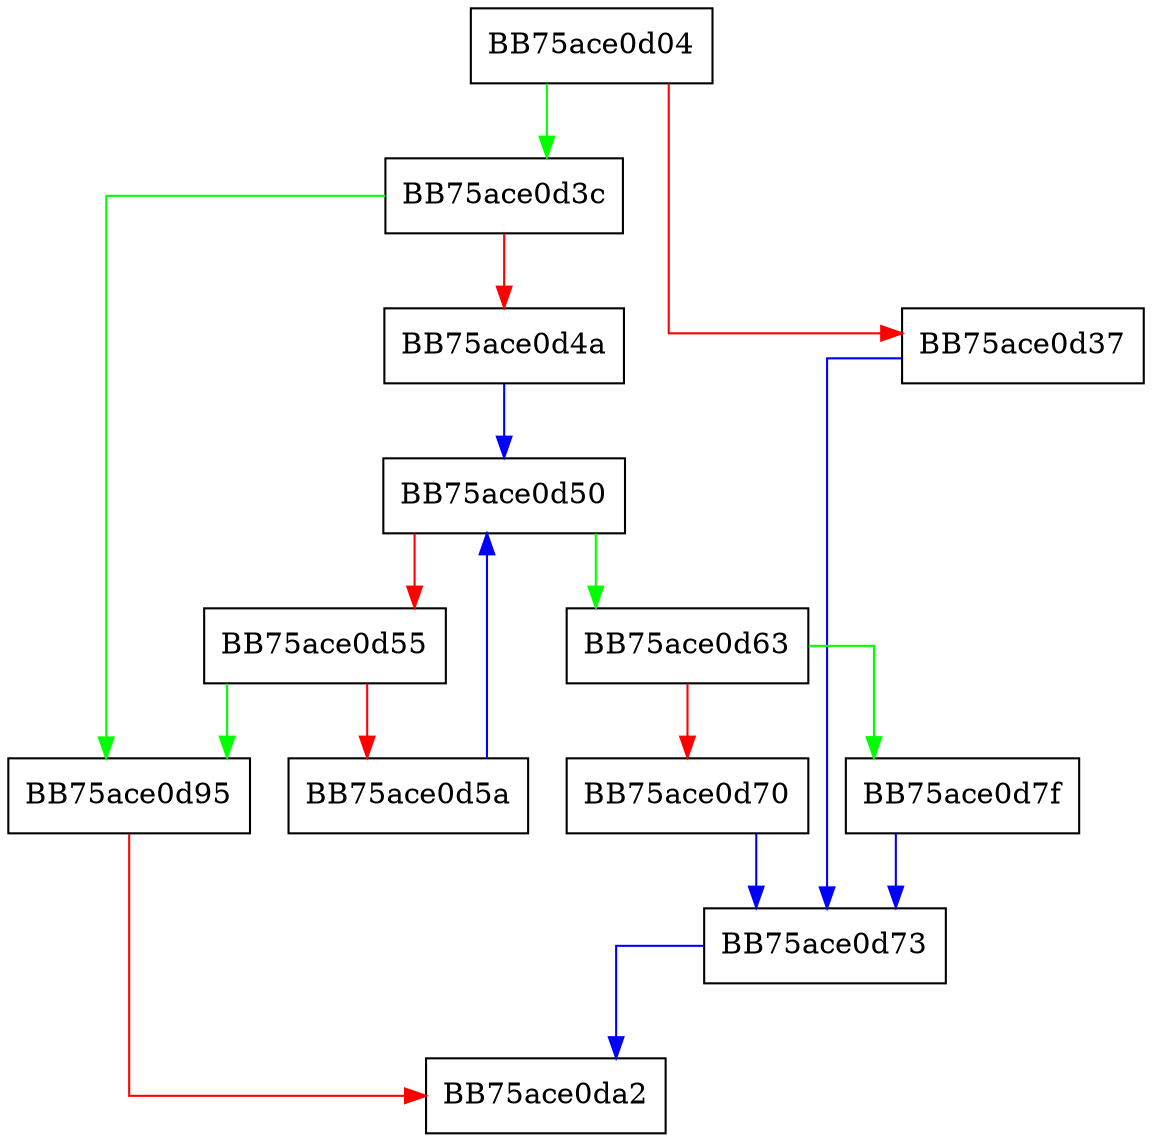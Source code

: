 digraph AMS_LoadPatterns {
  node [shape="box"];
  graph [splines=ortho];
  BB75ace0d04 -> BB75ace0d3c [color="green"];
  BB75ace0d04 -> BB75ace0d37 [color="red"];
  BB75ace0d37 -> BB75ace0d73 [color="blue"];
  BB75ace0d3c -> BB75ace0d95 [color="green"];
  BB75ace0d3c -> BB75ace0d4a [color="red"];
  BB75ace0d4a -> BB75ace0d50 [color="blue"];
  BB75ace0d50 -> BB75ace0d63 [color="green"];
  BB75ace0d50 -> BB75ace0d55 [color="red"];
  BB75ace0d55 -> BB75ace0d95 [color="green"];
  BB75ace0d55 -> BB75ace0d5a [color="red"];
  BB75ace0d5a -> BB75ace0d50 [color="blue"];
  BB75ace0d63 -> BB75ace0d7f [color="green"];
  BB75ace0d63 -> BB75ace0d70 [color="red"];
  BB75ace0d70 -> BB75ace0d73 [color="blue"];
  BB75ace0d73 -> BB75ace0da2 [color="blue"];
  BB75ace0d7f -> BB75ace0d73 [color="blue"];
  BB75ace0d95 -> BB75ace0da2 [color="red"];
}